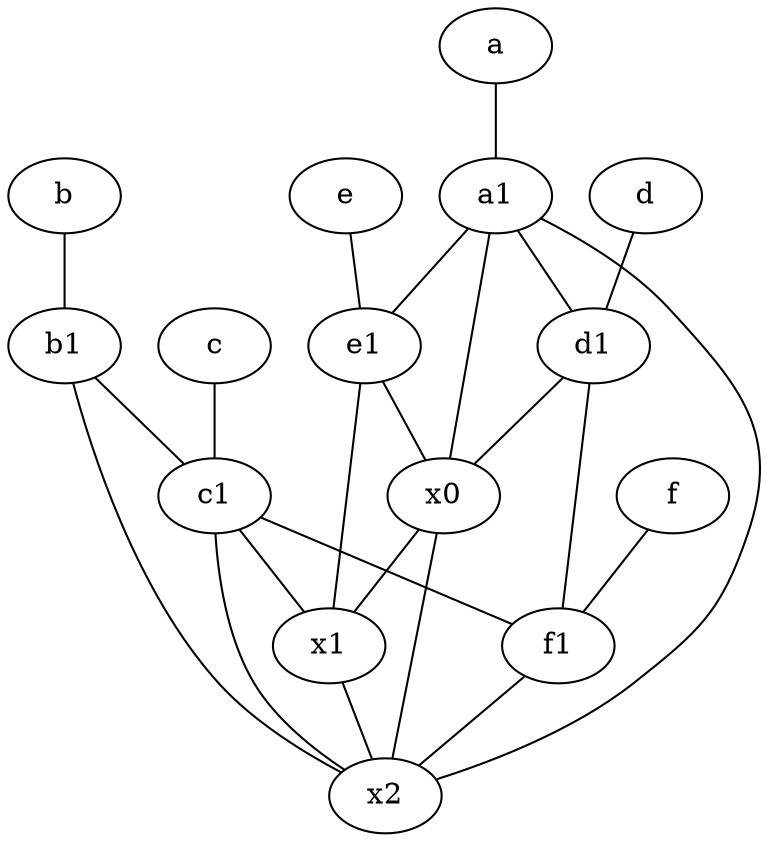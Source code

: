 graph {
	node [labelfontsize=50]
	b [labelfontsize=50 pos="10,4!"]
	c1 [labelfontsize=50 pos="4.5,3!"]
	a [labelfontsize=50 pos="8,2!"]
	d [labelfontsize=50 pos="2,5!"]
	c [labelfontsize=50 pos="4.5,2!"]
	e [labelfontsize=50 pos="7,9!"]
	x0 [labelfontsize=50]
	b1 [labelfontsize=50 pos="9,4!"]
	f1 [labelfontsize=50 pos="3,8!"]
	f [labelfontsize=50 pos="3,9!"]
	x1 [labelfontsize=50]
	e1 [labelfontsize=50 pos="7,7!"]
	x2 [labelfontsize=50]
	d1 [labelfontsize=50 pos="3,5!"]
	a1 [labelfontsize=50 pos="8,3!"]
	a1 -- x2
	a1 -- x0
	x1 -- x2
	a -- a1
	c1 -- x2
	e1 -- x0
	f1 -- x2
	e -- e1
	b1 -- c1
	b -- b1
	f -- f1
	c1 -- f1
	e1 -- x1
	a1 -- d1
	d -- d1
	x0 -- x2
	x0 -- x1
	a1 -- e1
	d1 -- x0
	d1 -- f1
	b1 -- x2
	c -- c1
	c1 -- x1
}
